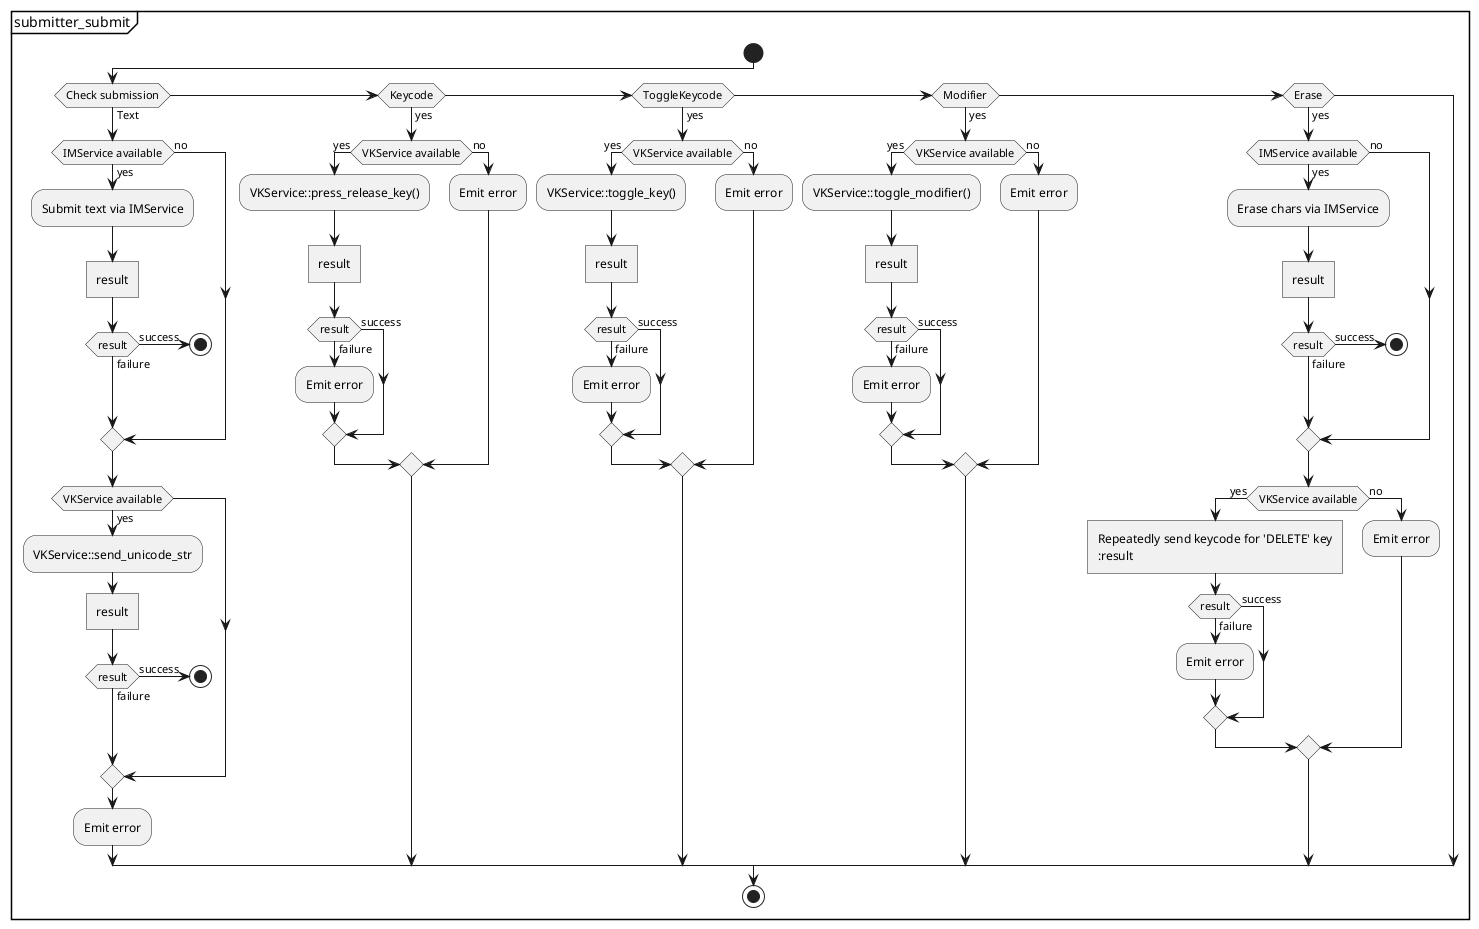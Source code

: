 @startuml submitter_submit

partition "submitter_submit"{

  start
  if (Check submission) then (Text)
    if (IMService available) then (yes)
      :Submit text via IMService;
      :result]
      if (result) then (success)
        stop
      else (failure)
      endif
    else (no)
    endif
    if (VKService available) then (yes)
      :VKService::send_unicode_str;
      :result]
      if (result) then (success)
        stop
      else (failure)
      endif
    endif
    :Emit error;
  elseif (Keycode) then (yes)
    if (VKService available) then (yes)
      :VKService::press_release_key();
      :result]
      if (result) then (success)
      else (failure)
        :Emit error;
      endif
    else (no)
      :Emit error;
    endif
  elseif (ToggleKeycode) then (yes)
    if (VKService available) then (yes)
      :VKService::toggle_key();
      :result]
      if (result) then (success)
      else (failure)
        :Emit error;
      endif
    else (no)
      :Emit error;
    endif
  elseif (Modifier) then (yes)
    if (VKService available) then (yes)
      :VKService::toggle_modifier();
      :result]
      if (result) then (success)
      else (failure)
        :Emit error;
      endif
    else (no)
      :Emit error;
    endif
  elseif (Erase) then (yes)



    if (IMService available) then (yes)
      :Erase chars via IMService;
      :result]
      if (result) then (success)
        stop
      else (failure)
      endif
    else (no)
    endif
    if (VKService available) then (yes)
      :Repeatedly send keycode for 'DELETE' key
      :result]
      if (result) then (success)
      else (failure)
        :Emit error;
      endif
    else (no)
      :Emit error;
    endif
  endif
  stop
}
@enduml